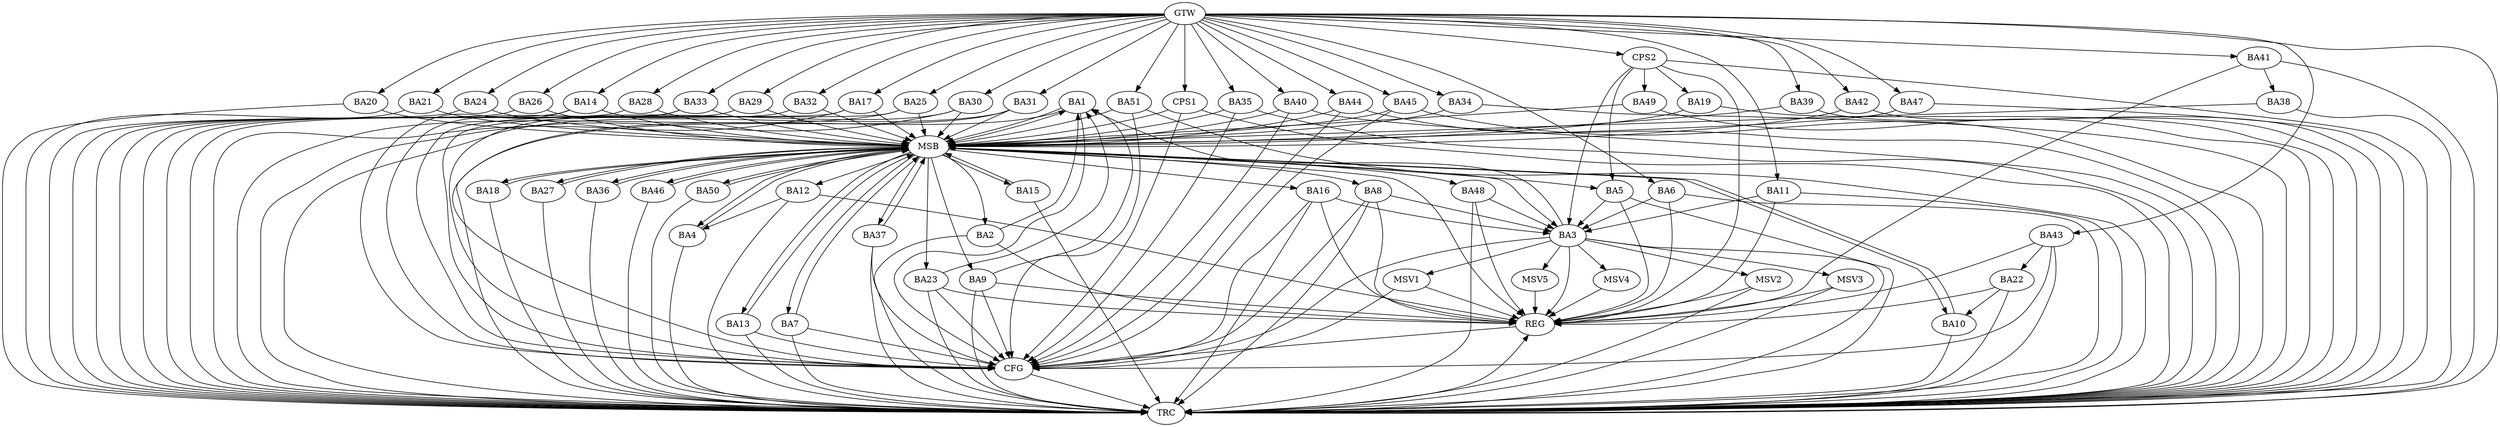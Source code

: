 strict digraph G {
  BA1 [ label="BA1" ];
  BA2 [ label="BA2" ];
  BA3 [ label="BA3" ];
  BA4 [ label="BA4" ];
  BA5 [ label="BA5" ];
  BA6 [ label="BA6" ];
  BA7 [ label="BA7" ];
  BA8 [ label="BA8" ];
  BA9 [ label="BA9" ];
  BA10 [ label="BA10" ];
  BA11 [ label="BA11" ];
  BA12 [ label="BA12" ];
  BA13 [ label="BA13" ];
  BA14 [ label="BA14" ];
  BA15 [ label="BA15" ];
  BA16 [ label="BA16" ];
  BA17 [ label="BA17" ];
  BA18 [ label="BA18" ];
  BA19 [ label="BA19" ];
  BA20 [ label="BA20" ];
  BA21 [ label="BA21" ];
  BA22 [ label="BA22" ];
  BA23 [ label="BA23" ];
  BA24 [ label="BA24" ];
  BA25 [ label="BA25" ];
  BA26 [ label="BA26" ];
  BA27 [ label="BA27" ];
  BA28 [ label="BA28" ];
  BA29 [ label="BA29" ];
  BA30 [ label="BA30" ];
  BA31 [ label="BA31" ];
  BA32 [ label="BA32" ];
  BA33 [ label="BA33" ];
  BA34 [ label="BA34" ];
  BA35 [ label="BA35" ];
  BA36 [ label="BA36" ];
  BA37 [ label="BA37" ];
  BA38 [ label="BA38" ];
  BA39 [ label="BA39" ];
  BA40 [ label="BA40" ];
  BA41 [ label="BA41" ];
  BA42 [ label="BA42" ];
  BA43 [ label="BA43" ];
  BA44 [ label="BA44" ];
  BA45 [ label="BA45" ];
  BA46 [ label="BA46" ];
  BA47 [ label="BA47" ];
  BA48 [ label="BA48" ];
  BA49 [ label="BA49" ];
  BA50 [ label="BA50" ];
  BA51 [ label="BA51" ];
  CPS1 [ label="CPS1" ];
  CPS2 [ label="CPS2" ];
  GTW [ label="GTW" ];
  REG [ label="REG" ];
  MSB [ label="MSB" ];
  CFG [ label="CFG" ];
  TRC [ label="TRC" ];
  MSV1 [ label="MSV1" ];
  MSV2 [ label="MSV2" ];
  MSV3 [ label="MSV3" ];
  MSV4 [ label="MSV4" ];
  MSV5 [ label="MSV5" ];
  BA2 -> BA1;
  BA3 -> BA1;
  BA5 -> BA3;
  BA6 -> BA3;
  BA8 -> BA3;
  BA9 -> BA1;
  BA11 -> BA3;
  BA12 -> BA4;
  BA16 -> BA3;
  BA22 -> BA10;
  BA23 -> BA1;
  BA41 -> BA38;
  BA43 -> BA22;
  BA48 -> BA3;
  CPS2 -> BA5;
  CPS2 -> BA3;
  CPS2 -> BA19;
  CPS2 -> BA49;
  GTW -> BA6;
  GTW -> BA11;
  GTW -> BA14;
  GTW -> BA17;
  GTW -> BA20;
  GTW -> BA21;
  GTW -> BA24;
  GTW -> BA25;
  GTW -> BA26;
  GTW -> BA28;
  GTW -> BA29;
  GTW -> BA30;
  GTW -> BA31;
  GTW -> BA32;
  GTW -> BA33;
  GTW -> BA34;
  GTW -> BA35;
  GTW -> BA39;
  GTW -> BA40;
  GTW -> BA41;
  GTW -> BA42;
  GTW -> BA43;
  GTW -> BA44;
  GTW -> BA45;
  GTW -> BA47;
  GTW -> BA51;
  GTW -> CPS1;
  GTW -> CPS2;
  BA2 -> REG;
  BA3 -> REG;
  BA5 -> REG;
  BA6 -> REG;
  BA8 -> REG;
  BA9 -> REG;
  BA11 -> REG;
  BA12 -> REG;
  BA16 -> REG;
  BA22 -> REG;
  BA23 -> REG;
  BA41 -> REG;
  BA43 -> REG;
  BA48 -> REG;
  CPS2 -> REG;
  BA1 -> MSB;
  MSB -> BA2;
  MSB -> REG;
  BA4 -> MSB;
  MSB -> BA1;
  BA7 -> MSB;
  BA10 -> MSB;
  MSB -> BA3;
  BA13 -> MSB;
  BA14 -> MSB;
  MSB -> BA13;
  BA15 -> MSB;
  MSB -> BA8;
  BA17 -> MSB;
  BA18 -> MSB;
  BA19 -> MSB;
  MSB -> BA12;
  BA20 -> MSB;
  BA21 -> MSB;
  MSB -> BA16;
  BA24 -> MSB;
  BA25 -> MSB;
  MSB -> BA23;
  BA26 -> MSB;
  BA27 -> MSB;
  BA28 -> MSB;
  BA29 -> MSB;
  BA30 -> MSB;
  BA31 -> MSB;
  MSB -> BA18;
  BA32 -> MSB;
  BA33 -> MSB;
  MSB -> BA15;
  BA34 -> MSB;
  MSB -> BA7;
  BA35 -> MSB;
  BA36 -> MSB;
  BA37 -> MSB;
  BA38 -> MSB;
  BA39 -> MSB;
  MSB -> BA4;
  BA40 -> MSB;
  BA42 -> MSB;
  MSB -> BA5;
  BA44 -> MSB;
  MSB -> BA10;
  BA45 -> MSB;
  BA46 -> MSB;
  BA47 -> MSB;
  BA49 -> MSB;
  MSB -> BA46;
  BA50 -> MSB;
  BA51 -> MSB;
  MSB -> BA48;
  CPS1 -> MSB;
  MSB -> BA50;
  MSB -> BA9;
  MSB -> BA37;
  MSB -> BA27;
  MSB -> BA36;
  BA43 -> CFG;
  BA7 -> CFG;
  BA14 -> CFG;
  BA31 -> CFG;
  BA13 -> CFG;
  BA25 -> CFG;
  BA35 -> CFG;
  BA40 -> CFG;
  BA37 -> CFG;
  BA44 -> CFG;
  BA30 -> CFG;
  BA8 -> CFG;
  BA23 -> CFG;
  BA3 -> CFG;
  BA45 -> CFG;
  BA16 -> CFG;
  BA17 -> CFG;
  BA51 -> CFG;
  BA33 -> CFG;
  BA9 -> CFG;
  CPS1 -> CFG;
  BA1 -> CFG;
  REG -> CFG;
  BA1 -> TRC;
  BA2 -> TRC;
  BA3 -> TRC;
  BA4 -> TRC;
  BA5 -> TRC;
  BA6 -> TRC;
  BA7 -> TRC;
  BA8 -> TRC;
  BA9 -> TRC;
  BA10 -> TRC;
  BA11 -> TRC;
  BA12 -> TRC;
  BA13 -> TRC;
  BA14 -> TRC;
  BA15 -> TRC;
  BA16 -> TRC;
  BA17 -> TRC;
  BA18 -> TRC;
  BA19 -> TRC;
  BA20 -> TRC;
  BA21 -> TRC;
  BA22 -> TRC;
  BA23 -> TRC;
  BA24 -> TRC;
  BA25 -> TRC;
  BA26 -> TRC;
  BA27 -> TRC;
  BA28 -> TRC;
  BA29 -> TRC;
  BA30 -> TRC;
  BA31 -> TRC;
  BA32 -> TRC;
  BA33 -> TRC;
  BA34 -> TRC;
  BA35 -> TRC;
  BA36 -> TRC;
  BA37 -> TRC;
  BA38 -> TRC;
  BA39 -> TRC;
  BA40 -> TRC;
  BA41 -> TRC;
  BA42 -> TRC;
  BA43 -> TRC;
  BA44 -> TRC;
  BA45 -> TRC;
  BA46 -> TRC;
  BA47 -> TRC;
  BA48 -> TRC;
  BA49 -> TRC;
  BA50 -> TRC;
  BA51 -> TRC;
  CPS1 -> TRC;
  CPS2 -> TRC;
  GTW -> TRC;
  CFG -> TRC;
  TRC -> REG;
  BA3 -> MSV1;
  BA3 -> MSV2;
  BA3 -> MSV3;
  MSV1 -> REG;
  MSV1 -> CFG;
  MSV2 -> REG;
  MSV2 -> TRC;
  MSV3 -> REG;
  MSV3 -> TRC;
  BA3 -> MSV4;
  BA3 -> MSV5;
  MSV4 -> REG;
  MSV5 -> REG;
}
